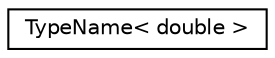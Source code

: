 digraph "Graphical Class Hierarchy"
{
  edge [fontname="Helvetica",fontsize="10",labelfontname="Helvetica",labelfontsize="10"];
  node [fontname="Helvetica",fontsize="10",shape=record];
  rankdir="LR";
  Node1 [label="TypeName\< double \>",height=0.2,width=0.4,color="black", fillcolor="white", style="filled",URL="$structTypeName_3_01double_01_4.html"];
}
